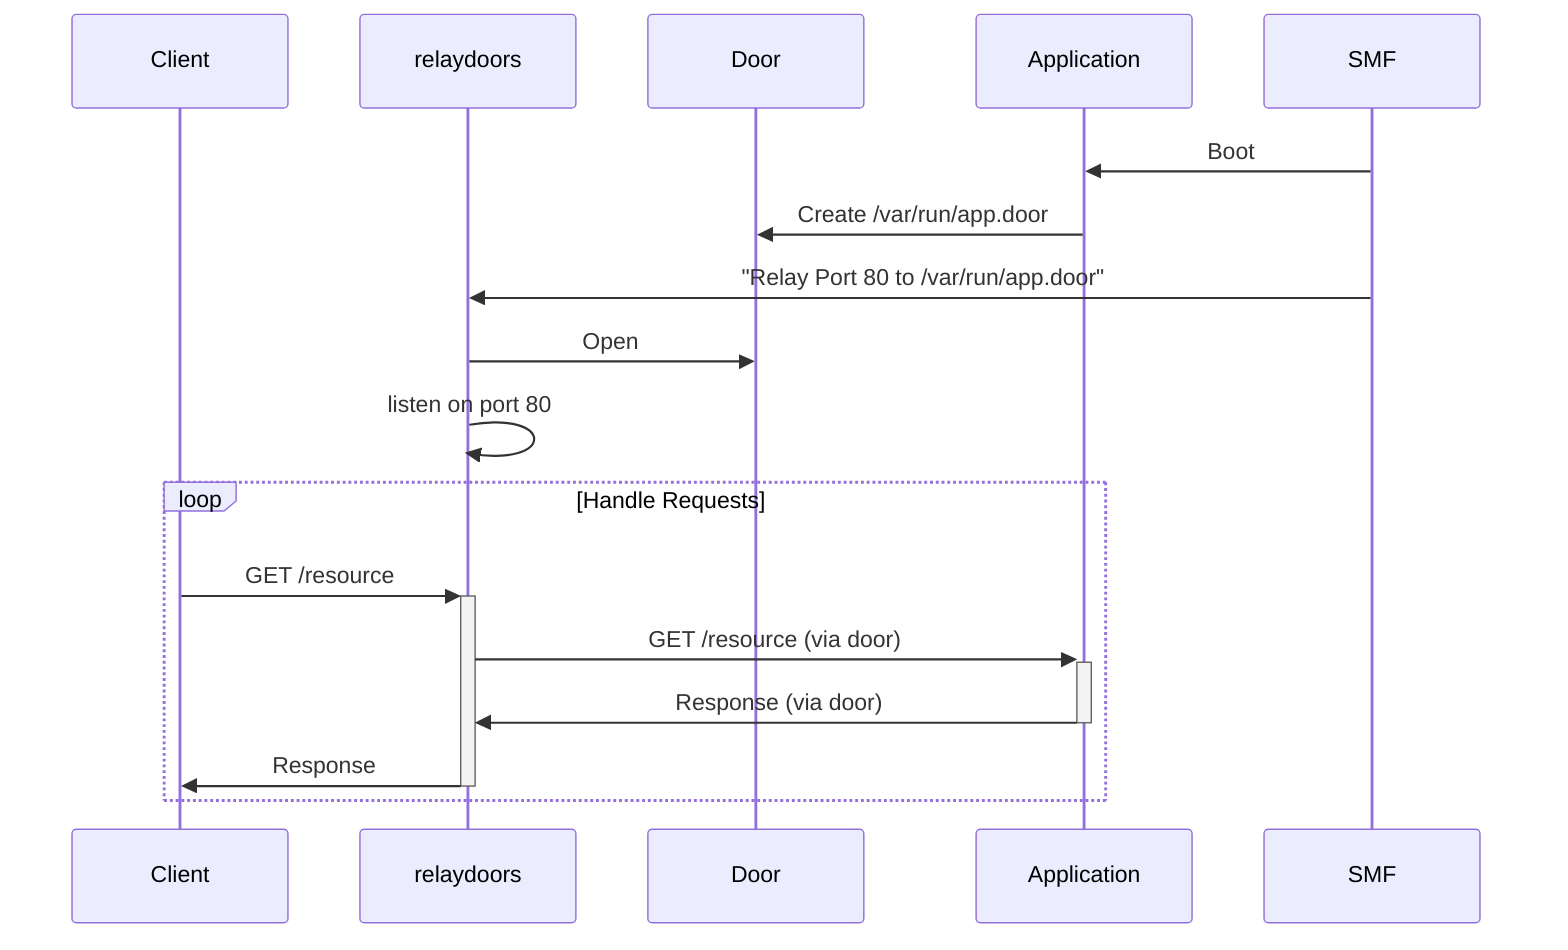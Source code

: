 sequenceDiagram
    participant Client
    participant relaydoors
    participant Door
    participant Application
    participant SMF
    SMF->>Application: Boot
    Application->>Door: Create /var/run/app.door
    SMF->>relaydoors: "Relay Port 80 to /var/run/app.door"
    relaydoors->>Door: Open
    relaydoors->>relaydoors: listen on port 80
    loop Handle Requests
        Client->>+relaydoors: GET /resource
        relaydoors->>+Application: GET /resource (via door)
        Application->>-relaydoors: Response (via door)
        relaydoors->>-Client: Response
    end